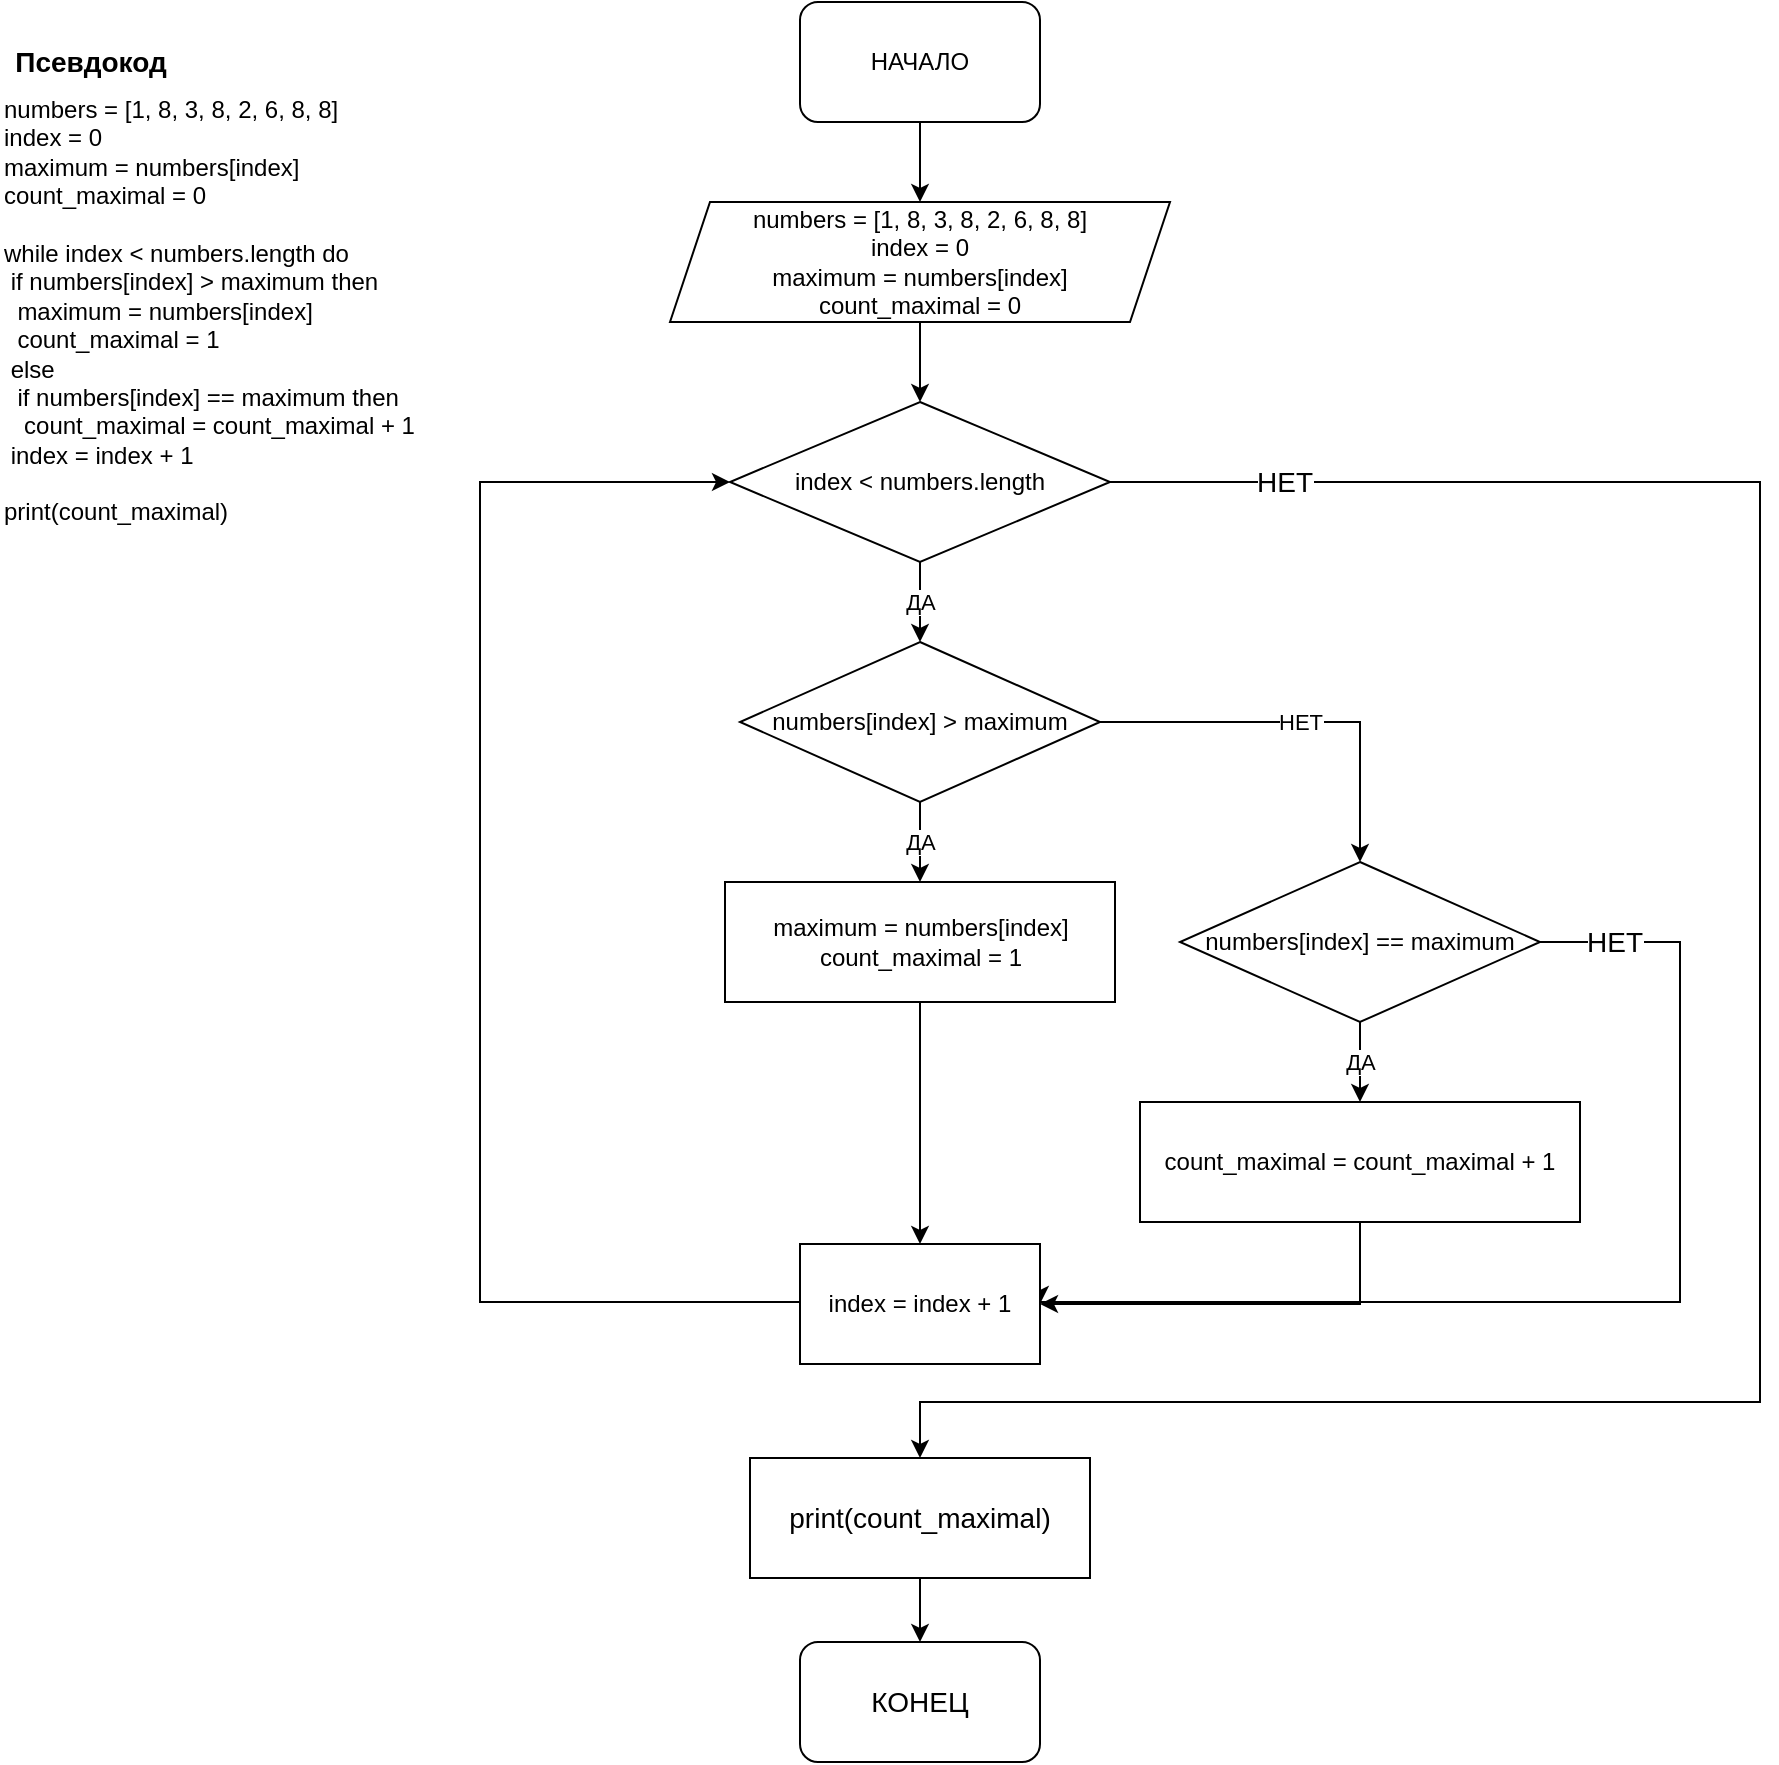 <mxfile version="17.4.6" type="github">
  <diagram id="6a731a19-8d31-9384-78a2-239565b7b9f0" name="Page-1">
    <mxGraphModel dx="1082" dy="673" grid="1" gridSize="10" guides="1" tooltips="1" connect="1" arrows="1" fold="1" page="1" pageScale="1" pageWidth="1169" pageHeight="827" background="none" math="0" shadow="0">
      <root>
        <mxCell id="0" />
        <mxCell id="1" parent="0" />
        <mxCell id="wlD0yPwoiDmn4Mzgq7Xi-59" style="edgeStyle=orthogonalEdgeStyle;rounded=0;orthogonalLoop=1;jettySize=auto;html=1;exitX=0.5;exitY=1;exitDx=0;exitDy=0;" edge="1" parent="1" source="wlD0yPwoiDmn4Mzgq7Xi-55" target="wlD0yPwoiDmn4Mzgq7Xi-56">
          <mxGeometry relative="1" as="geometry" />
        </mxCell>
        <mxCell id="wlD0yPwoiDmn4Mzgq7Xi-55" value="НАЧАЛО" style="rounded=1;whiteSpace=wrap;html=1;" vertex="1" parent="1">
          <mxGeometry x="420" y="30" width="120" height="60" as="geometry" />
        </mxCell>
        <mxCell id="wlD0yPwoiDmn4Mzgq7Xi-60" style="edgeStyle=orthogonalEdgeStyle;rounded=0;orthogonalLoop=1;jettySize=auto;html=1;exitX=0.5;exitY=1;exitDx=0;exitDy=0;entryX=0.5;entryY=0;entryDx=0;entryDy=0;" edge="1" parent="1" source="wlD0yPwoiDmn4Mzgq7Xi-56" target="wlD0yPwoiDmn4Mzgq7Xi-57">
          <mxGeometry relative="1" as="geometry" />
        </mxCell>
        <mxCell id="wlD0yPwoiDmn4Mzgq7Xi-56" value="&lt;div&gt;numbers = [1, 8, 3, 8, 2, 6, 8, 8]&lt;/div&gt;&lt;div&gt;index = 0&lt;/div&gt;&lt;div&gt;maximum = numbers[index]&lt;/div&gt;&lt;div&gt;count_maximal = 0&lt;/div&gt;" style="shape=parallelogram;perimeter=parallelogramPerimeter;whiteSpace=wrap;html=1;fixedSize=1;" vertex="1" parent="1">
          <mxGeometry x="355" y="130" width="250" height="60" as="geometry" />
        </mxCell>
        <mxCell id="wlD0yPwoiDmn4Mzgq7Xi-65" value="ДА" style="edgeStyle=orthogonalEdgeStyle;rounded=0;orthogonalLoop=1;jettySize=auto;html=1;exitX=0.5;exitY=1;exitDx=0;exitDy=0;entryX=0.5;entryY=0;entryDx=0;entryDy=0;" edge="1" parent="1" source="wlD0yPwoiDmn4Mzgq7Xi-57" target="wlD0yPwoiDmn4Mzgq7Xi-58">
          <mxGeometry relative="1" as="geometry" />
        </mxCell>
        <mxCell id="wlD0yPwoiDmn4Mzgq7Xi-81" value="НЕТ" style="edgeStyle=orthogonalEdgeStyle;rounded=0;orthogonalLoop=1;jettySize=auto;html=1;exitX=1;exitY=0.5;exitDx=0;exitDy=0;entryX=0.5;entryY=0;entryDx=0;entryDy=0;fontSize=14;" edge="1" parent="1" source="wlD0yPwoiDmn4Mzgq7Xi-57" target="wlD0yPwoiDmn4Mzgq7Xi-75">
          <mxGeometry x="-0.86" relative="1" as="geometry">
            <Array as="points">
              <mxPoint x="900" y="270" />
              <mxPoint x="900" y="730" />
              <mxPoint x="480" y="730" />
            </Array>
            <mxPoint as="offset" />
          </mxGeometry>
        </mxCell>
        <mxCell id="wlD0yPwoiDmn4Mzgq7Xi-57" value="index &amp;lt; numbers.length" style="rhombus;whiteSpace=wrap;html=1;" vertex="1" parent="1">
          <mxGeometry x="385" y="230" width="190" height="80" as="geometry" />
        </mxCell>
        <mxCell id="wlD0yPwoiDmn4Mzgq7Xi-66" value="ДА" style="edgeStyle=orthogonalEdgeStyle;rounded=0;orthogonalLoop=1;jettySize=auto;html=1;exitX=0.5;exitY=1;exitDx=0;exitDy=0;entryX=0.5;entryY=0;entryDx=0;entryDy=0;" edge="1" parent="1" source="wlD0yPwoiDmn4Mzgq7Xi-58" target="wlD0yPwoiDmn4Mzgq7Xi-62">
          <mxGeometry relative="1" as="geometry" />
        </mxCell>
        <mxCell id="wlD0yPwoiDmn4Mzgq7Xi-68" value="НЕТ" style="edgeStyle=orthogonalEdgeStyle;rounded=0;orthogonalLoop=1;jettySize=auto;html=1;exitX=1;exitY=0.5;exitDx=0;exitDy=0;entryX=0.5;entryY=0;entryDx=0;entryDy=0;" edge="1" parent="1" source="wlD0yPwoiDmn4Mzgq7Xi-58" target="wlD0yPwoiDmn4Mzgq7Xi-67">
          <mxGeometry relative="1" as="geometry" />
        </mxCell>
        <mxCell id="wlD0yPwoiDmn4Mzgq7Xi-58" value="numbers[index] &amp;gt; maximum" style="rhombus;whiteSpace=wrap;html=1;" vertex="1" parent="1">
          <mxGeometry x="390" y="350" width="180" height="80" as="geometry" />
        </mxCell>
        <mxCell id="wlD0yPwoiDmn4Mzgq7Xi-84" style="edgeStyle=orthogonalEdgeStyle;rounded=0;orthogonalLoop=1;jettySize=auto;html=1;exitX=0.5;exitY=1;exitDx=0;exitDy=0;entryX=0.5;entryY=0;entryDx=0;entryDy=0;fontSize=14;" edge="1" parent="1" source="wlD0yPwoiDmn4Mzgq7Xi-62" target="wlD0yPwoiDmn4Mzgq7Xi-71">
          <mxGeometry relative="1" as="geometry" />
        </mxCell>
        <mxCell id="wlD0yPwoiDmn4Mzgq7Xi-62" value="maximum = numbers[index] &lt;br&gt;count_maximal = 1" style="rounded=0;whiteSpace=wrap;html=1;" vertex="1" parent="1">
          <mxGeometry x="382.5" y="470" width="195" height="60" as="geometry" />
        </mxCell>
        <mxCell id="wlD0yPwoiDmn4Mzgq7Xi-70" value="ДА" style="edgeStyle=orthogonalEdgeStyle;rounded=0;orthogonalLoop=1;jettySize=auto;html=1;exitX=0.5;exitY=1;exitDx=0;exitDy=0;entryX=0.5;entryY=0;entryDx=0;entryDy=0;" edge="1" parent="1" source="wlD0yPwoiDmn4Mzgq7Xi-67" target="wlD0yPwoiDmn4Mzgq7Xi-69">
          <mxGeometry relative="1" as="geometry" />
        </mxCell>
        <mxCell id="wlD0yPwoiDmn4Mzgq7Xi-78" value="НЕТ" style="edgeStyle=orthogonalEdgeStyle;rounded=0;orthogonalLoop=1;jettySize=auto;html=1;exitX=1;exitY=0.5;exitDx=0;exitDy=0;entryX=1;entryY=0.5;entryDx=0;entryDy=0;fontSize=14;" edge="1" parent="1" source="wlD0yPwoiDmn4Mzgq7Xi-67" target="wlD0yPwoiDmn4Mzgq7Xi-71">
          <mxGeometry x="-0.87" relative="1" as="geometry">
            <Array as="points">
              <mxPoint x="860" y="500" />
              <mxPoint x="860" y="680" />
            </Array>
            <mxPoint as="offset" />
          </mxGeometry>
        </mxCell>
        <mxCell id="wlD0yPwoiDmn4Mzgq7Xi-67" value="numbers[index] == maximum" style="rhombus;whiteSpace=wrap;html=1;" vertex="1" parent="1">
          <mxGeometry x="610" y="460" width="180" height="80" as="geometry" />
        </mxCell>
        <mxCell id="wlD0yPwoiDmn4Mzgq7Xi-76" style="edgeStyle=orthogonalEdgeStyle;rounded=0;orthogonalLoop=1;jettySize=auto;html=1;exitX=0.5;exitY=1;exitDx=0;exitDy=0;entryX=1;entryY=0.5;entryDx=0;entryDy=0;fontSize=14;" edge="1" parent="1" source="wlD0yPwoiDmn4Mzgq7Xi-69" target="wlD0yPwoiDmn4Mzgq7Xi-71">
          <mxGeometry relative="1" as="geometry" />
        </mxCell>
        <mxCell id="wlD0yPwoiDmn4Mzgq7Xi-69" value="count_maximal = count_maximal + 1" style="rounded=0;whiteSpace=wrap;html=1;" vertex="1" parent="1">
          <mxGeometry x="590" y="580" width="220" height="60" as="geometry" />
        </mxCell>
        <mxCell id="wlD0yPwoiDmn4Mzgq7Xi-79" style="edgeStyle=orthogonalEdgeStyle;rounded=0;orthogonalLoop=1;jettySize=auto;html=1;exitX=0;exitY=0.5;exitDx=0;exitDy=0;entryX=0;entryY=0.5;entryDx=0;entryDy=0;fontSize=14;" edge="1" parent="1" source="wlD0yPwoiDmn4Mzgq7Xi-71" target="wlD0yPwoiDmn4Mzgq7Xi-57">
          <mxGeometry relative="1" as="geometry">
            <Array as="points">
              <mxPoint x="420" y="680" />
              <mxPoint x="260" y="680" />
              <mxPoint x="260" y="270" />
            </Array>
          </mxGeometry>
        </mxCell>
        <mxCell id="wlD0yPwoiDmn4Mzgq7Xi-71" value="index = index + 1" style="rounded=0;whiteSpace=wrap;html=1;" vertex="1" parent="1">
          <mxGeometry x="420" y="651" width="120" height="60" as="geometry" />
        </mxCell>
        <mxCell id="wlD0yPwoiDmn4Mzgq7Xi-72" value="numbers = [1, 8, 3, 8, 2, 6, 8, 8]&lt;br&gt;index = 0&lt;br&gt;maximum = numbers[index]&lt;br&gt;count_maximal = 0&lt;br&gt;&lt;br&gt;while index &amp;lt; numbers.length do&lt;br&gt;	&lt;span style=&quot;white-space: pre&quot;&gt;	&lt;/span&gt;if numbers[index] &amp;gt; maximum then&amp;nbsp;&lt;br&gt;		&lt;span style=&quot;white-space: pre&quot;&gt;	&lt;/span&gt;&lt;span style=&quot;white-space: pre&quot;&gt;	&lt;/span&gt;maximum = numbers[index] &lt;br&gt;&lt;span style=&quot;white-space: pre&quot;&gt;	&lt;/span&gt;&lt;span style=&quot;white-space: pre&quot;&gt;	&lt;/span&gt;count_maximal = 1&lt;br&gt;	&lt;span style=&quot;white-space: pre&quot;&gt;	&lt;/span&gt;else&lt;br&gt;		&lt;span style=&quot;white-space: pre&quot;&gt;	&lt;span style=&quot;white-space: pre&quot;&gt;	&lt;/span&gt;&lt;/span&gt;if numbers[index] == maximum then&amp;nbsp;&lt;br&gt;			&lt;span style=&quot;white-space: pre&quot;&gt;	&lt;/span&gt;&lt;span style=&quot;white-space: pre&quot;&gt;	&lt;span style=&quot;white-space: pre&quot;&gt;	&lt;/span&gt;&lt;/span&gt;count_maximal = count_maximal + 1&lt;br&gt;	&lt;span style=&quot;white-space: pre&quot;&gt;	&lt;/span&gt;index = index + 1&lt;br&gt;&lt;br&gt;print(count_maximal)" style="text;whiteSpace=wrap;html=1;" vertex="1" parent="1">
          <mxGeometry x="20" y="70" width="320" height="210" as="geometry" />
        </mxCell>
        <mxCell id="wlD0yPwoiDmn4Mzgq7Xi-74" value="Псевдокод" style="text;html=1;resizable=0;autosize=1;align=center;verticalAlign=middle;points=[];fillColor=none;strokeColor=none;rounded=0;fontStyle=1;fontSize=14;" vertex="1" parent="1">
          <mxGeometry x="20" y="50" width="90" height="20" as="geometry" />
        </mxCell>
        <mxCell id="wlD0yPwoiDmn4Mzgq7Xi-83" style="edgeStyle=orthogonalEdgeStyle;rounded=0;orthogonalLoop=1;jettySize=auto;html=1;exitX=0.5;exitY=1;exitDx=0;exitDy=0;entryX=0.5;entryY=0;entryDx=0;entryDy=0;fontSize=14;" edge="1" parent="1" source="wlD0yPwoiDmn4Mzgq7Xi-75" target="wlD0yPwoiDmn4Mzgq7Xi-82">
          <mxGeometry relative="1" as="geometry" />
        </mxCell>
        <mxCell id="wlD0yPwoiDmn4Mzgq7Xi-75" value="print(count_maximal)" style="rounded=0;whiteSpace=wrap;html=1;fontSize=14;" vertex="1" parent="1">
          <mxGeometry x="395" y="758" width="170" height="60" as="geometry" />
        </mxCell>
        <mxCell id="wlD0yPwoiDmn4Mzgq7Xi-82" value="КОНЕЦ" style="rounded=1;whiteSpace=wrap;html=1;fontSize=14;" vertex="1" parent="1">
          <mxGeometry x="420" y="850" width="120" height="60" as="geometry" />
        </mxCell>
      </root>
    </mxGraphModel>
  </diagram>
</mxfile>
